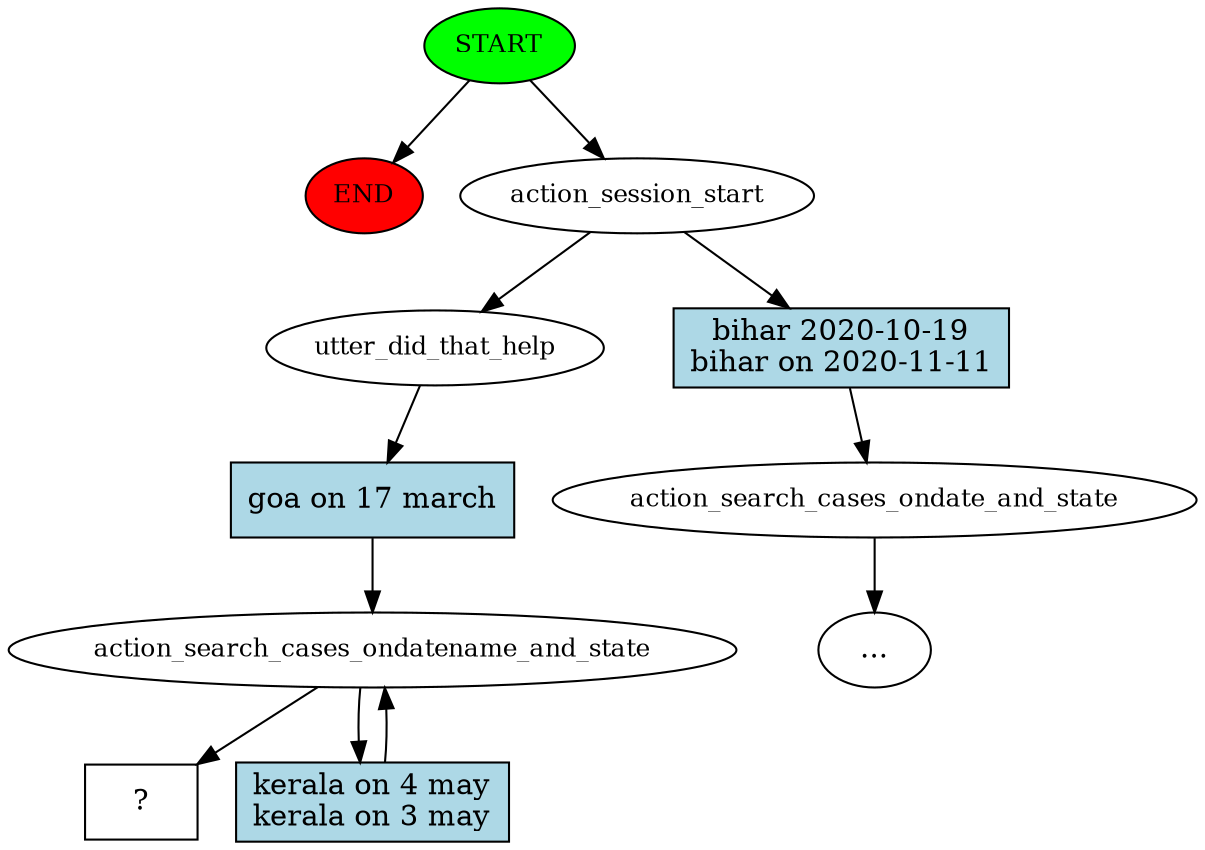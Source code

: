 digraph  {
0 [class="start active", fillcolor=green, fontsize=12, label=START, style=filled];
"-1" [class=end, fillcolor=red, fontsize=12, label=END, style=filled];
1 [class=active, fontsize=12, label=action_session_start];
2 [class="", fontsize=12, label=action_search_cases_ondate_and_state];
"-3" [class=ellipsis, label="..."];
4 [class=active, fontsize=12, label=utter_did_that_help];
5 [class=active, fontsize=12, label=action_search_cases_ondatename_and_state];
7 [class="intent dashed active", label="  ?  ", shape=rect];
8 [class=intent, fillcolor=lightblue, label="bihar 2020-10-19\nbihar on 2020-11-11", shape=rect, style=filled];
9 [class="intent active", fillcolor=lightblue, label="goa on 17 march", shape=rect, style=filled];
10 [class="intent active", fillcolor=lightblue, label="kerala on 4 may\nkerala on 3 may", shape=rect, style=filled];
0 -> "-1"  [class="", key=NONE, label=""];
0 -> 1  [class=active, key=NONE, label=""];
1 -> 4  [class=active, key=NONE, label=""];
1 -> 8  [class="", key=0];
2 -> "-3"  [class="", key=NONE, label=""];
4 -> 9  [class=active, key=0];
5 -> 7  [class=active, key=NONE, label=""];
5 -> 10  [class=active, key=0];
8 -> 2  [class="", key=0];
9 -> 5  [class=active, key=0];
10 -> 5  [class=active, key=0];
}
